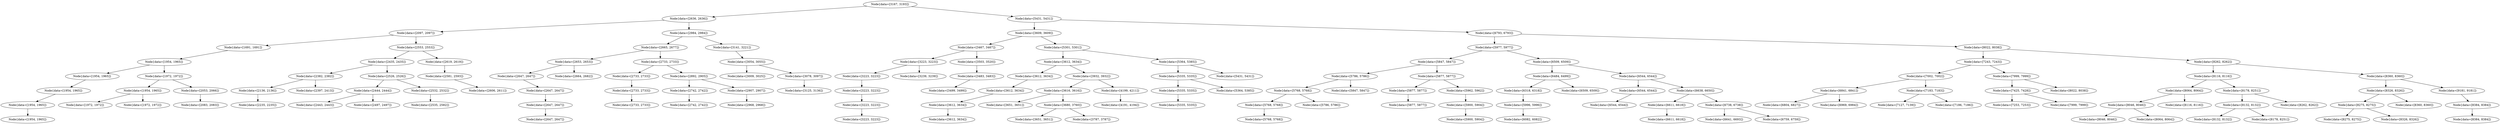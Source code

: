 digraph G{
1827059752 [label="Node{data=[3167, 3193]}"]
1827059752 -> 494677575
494677575 [label="Node{data=[2636, 2636]}"]
494677575 -> 1353368647
1353368647 [label="Node{data=[2097, 2097]}"]
1353368647 -> 1858236478
1858236478 [label="Node{data=[1691, 1691]}"]
1858236478 -> 926720566
926720566 [label="Node{data=[1954, 1965]}"]
926720566 -> 1263447168
1263447168 [label="Node{data=[1954, 1965]}"]
1263447168 -> 1304478034
1304478034 [label="Node{data=[1954, 1965]}"]
1304478034 -> 821959508
821959508 [label="Node{data=[1954, 1965]}"]
821959508 -> 1652634223
1652634223 [label="Node{data=[1954, 1965]}"]
926720566 -> 1544923155
1544923155 [label="Node{data=[1972, 1972]}"]
1544923155 -> 387201170
387201170 [label="Node{data=[1954, 1965]}"]
387201170 -> 1467004319
1467004319 [label="Node{data=[1972, 1972]}"]
387201170 -> 1015674708
1015674708 [label="Node{data=[1972, 1972]}"]
1544923155 -> 1294833126
1294833126 [label="Node{data=[2053, 2066]}"]
1294833126 -> 2076963961
2076963961 [label="Node{data=[2083, 2083]}"]
1353368647 -> 692419282
692419282 [label="Node{data=[2553, 2553]}"]
692419282 -> 1510280185
1510280185 [label="Node{data=[2435, 2435]}"]
1510280185 -> 2066102266
2066102266 [label="Node{data=[2382, 2382]}"]
2066102266 -> 1609198811
1609198811 [label="Node{data=[2136, 2136]}"]
1609198811 -> 1576734238
1576734238 [label="Node{data=[2235, 2235]}"]
2066102266 -> 794008731
794008731 [label="Node{data=[2397, 2413]}"]
1510280185 -> 1702950764
1702950764 [label="Node{data=[2526, 2526]}"]
1702950764 -> 1770050483
1770050483 [label="Node{data=[2444, 2444]}"]
1770050483 -> 1821289315
1821289315 [label="Node{data=[2443, 2443]}"]
1770050483 -> 1594508589
1594508589 [label="Node{data=[2497, 2497]}"]
1702950764 -> 1037300279
1037300279 [label="Node{data=[2532, 2532]}"]
1037300279 -> 1386324853
1386324853 [label="Node{data=[2535, 2582]}"]
692419282 -> 1273876465
1273876465 [label="Node{data=[2619, 2619]}"]
1273876465 -> 1178851468
1178851468 [label="Node{data=[2581, 2593]}"]
1178851468 -> 1688459321
1688459321 [label="Node{data=[2606, 2611]}"]
494677575 -> 994473427
994473427 [label="Node{data=[2984, 2984]}"]
994473427 -> 510768909
510768909 [label="Node{data=[2665, 2677]}"]
510768909 -> 1185844215
1185844215 [label="Node{data=[2653, 2653]}"]
1185844215 -> 1010233611
1010233611 [label="Node{data=[2647, 2647]}"]
1010233611 -> 878109619
878109619 [label="Node{data=[2647, 2647]}"]
878109619 -> 655160299
655160299 [label="Node{data=[2647, 2647]}"]
655160299 -> 365897166
365897166 [label="Node{data=[2647, 2647]}"]
1185844215 -> 511320277
511320277 [label="Node{data=[2664, 2682]}"]
510768909 -> 498205650
498205650 [label="Node{data=[2733, 2733]}"]
498205650 -> 1575041060
1575041060 [label="Node{data=[2733, 2733]}"]
1575041060 -> 837588739
837588739 [label="Node{data=[2733, 2733]}"]
837588739 -> 2128569699
2128569699 [label="Node{data=[2733, 2733]}"]
498205650 -> 1946047993
1946047993 [label="Node{data=[2892, 2905]}"]
1946047993 -> 654996410
654996410 [label="Node{data=[2742, 2742]}"]
654996410 -> 1913367767
1913367767 [label="Node{data=[2742, 2742]}"]
1946047993 -> 2004495240
2004495240 [label="Node{data=[2907, 2907]}"]
2004495240 -> 1982527747
1982527747 [label="Node{data=[2968, 2968]}"]
994473427 -> 46781407
46781407 [label="Node{data=[3141, 3221]}"]
46781407 -> 764131909
764131909 [label="Node{data=[3054, 3055]}"]
764131909 -> 193716759
193716759 [label="Node{data=[3009, 3025]}"]
764131909 -> 717811844
717811844 [label="Node{data=[3078, 3097]}"]
717811844 -> 1716750633
1716750633 [label="Node{data=[3125, 3136]}"]
1827059752 -> 385506868
385506868 [label="Node{data=[5431, 5431]}"]
385506868 -> 1119198630
1119198630 [label="Node{data=[3609, 3609]}"]
1119198630 -> 798235044
798235044 [label="Node{data=[3467, 3467]}"]
798235044 -> 1442109374
1442109374 [label="Node{data=[3223, 3223]}"]
1442109374 -> 289093834
289093834 [label="Node{data=[3223, 3223]}"]
289093834 -> 2131611622
2131611622 [label="Node{data=[3223, 3223]}"]
2131611622 -> 1885053082
1885053082 [label="Node{data=[3223, 3223]}"]
1885053082 -> 56737800
56737800 [label="Node{data=[3223, 3223]}"]
1442109374 -> 1263818182
1263818182 [label="Node{data=[3239, 3239]}"]
798235044 -> 1513603509
1513603509 [label="Node{data=[3503, 3520]}"]
1513603509 -> 2009462041
2009462041 [label="Node{data=[3483, 3483]}"]
2009462041 -> 2057902697
2057902697 [label="Node{data=[3499, 3499]}"]
1119198630 -> 322603679
322603679 [label="Node{data=[5301, 5301]}"]
322603679 -> 2003098404
2003098404 [label="Node{data=[3612, 3634]}"]
2003098404 -> 793871852
793871852 [label="Node{data=[3612, 3634]}"]
793871852 -> 488220733
488220733 [label="Node{data=[3612, 3634]}"]
488220733 -> 1521530739
1521530739 [label="Node{data=[3612, 3634]}"]
1521530739 -> 190638842
190638842 [label="Node{data=[3612, 3634]}"]
2003098404 -> 679567512
679567512 [label="Node{data=[3932, 3932]}"]
679567512 -> 2013887989
2013887989 [label="Node{data=[3616, 3616]}"]
2013887989 -> 660424360
660424360 [label="Node{data=[3651, 3651]}"]
2013887989 -> 1262117763
1262117763 [label="Node{data=[3680, 3760]}"]
1262117763 -> 1755078620
1755078620 [label="Node{data=[3651, 3651]}"]
1262117763 -> 1539928559
1539928559 [label="Node{data=[3787, 3787]}"]
679567512 -> 384570424
384570424 [label="Node{data=[4199, 4211]}"]
384570424 -> 248662813
248662813 [label="Node{data=[4191, 4194]}"]
322603679 -> 79337380
79337380 [label="Node{data=[5364, 5385]}"]
79337380 -> 351066325
351066325 [label="Node{data=[5335, 5335]}"]
351066325 -> 1658274724
1658274724 [label="Node{data=[5335, 5335]}"]
1658274724 -> 2126603840
2126603840 [label="Node{data=[5335, 5335]}"]
351066325 -> 773245323
773245323 [label="Node{data=[5364, 5385]}"]
79337380 -> 1548654316
1548654316 [label="Node{data=[5431, 5431]}"]
385506868 -> 73151650
73151650 [label="Node{data=[6793, 6793]}"]
73151650 -> 1901768975
1901768975 [label="Node{data=[5977, 5977]}"]
1901768975 -> 1771598910
1771598910 [label="Node{data=[5847, 5847]}"]
1771598910 -> 1095329303
1095329303 [label="Node{data=[5786, 5786]}"]
1095329303 -> 617980856
617980856 [label="Node{data=[5768, 5768]}"]
617980856 -> 10726628
10726628 [label="Node{data=[5768, 5768]}"]
10726628 -> 716181834
716181834 [label="Node{data=[5768, 5768]}"]
617980856 -> 541307861
541307861 [label="Node{data=[5786, 5786]}"]
1095329303 -> 696388614
696388614 [label="Node{data=[5847, 5847]}"]
1771598910 -> 878399838
878399838 [label="Node{data=[5877, 5877]}"]
878399838 -> 516635870
516635870 [label="Node{data=[5877, 5877]}"]
516635870 -> 598473161
598473161 [label="Node{data=[5877, 5877]}"]
878399838 -> 451949446
451949446 [label="Node{data=[5962, 5962]}"]
451949446 -> 1951350823
1951350823 [label="Node{data=[5900, 5904]}"]
1951350823 -> 858107836
858107836 [label="Node{data=[5900, 5904]}"]
1901768975 -> 1337752992
1337752992 [label="Node{data=[6509, 6509]}"]
1337752992 -> 1414204370
1414204370 [label="Node{data=[6484, 6499]}"]
1414204370 -> 1510684420
1510684420 [label="Node{data=[6318, 6318]}"]
1510684420 -> 1145908150
1145908150 [label="Node{data=[5996, 5996]}"]
1145908150 -> 1747980258
1747980258 [label="Node{data=[6082, 6082]}"]
1414204370 -> 1680444589
1680444589 [label="Node{data=[6509, 6509]}"]
1337752992 -> 1738089531
1738089531 [label="Node{data=[6544, 6544]}"]
1738089531 -> 1252303845
1252303845 [label="Node{data=[6544, 6544]}"]
1252303845 -> 570686028
570686028 [label="Node{data=[6544, 6544]}"]
1738089531 -> 174540357
174540357 [label="Node{data=[6638, 6650]}"]
174540357 -> 611390414
611390414 [label="Node{data=[6611, 6618]}"]
611390414 -> 1269114670
1269114670 [label="Node{data=[6611, 6618]}"]
174540357 -> 1992910220
1992910220 [label="Node{data=[6738, 6738]}"]
1992910220 -> 1177305214
1177305214 [label="Node{data=[6641, 6693]}"]
1992910220 -> 1785709590
1785709590 [label="Node{data=[6759, 6759]}"]
73151650 -> 143725090
143725090 [label="Node{data=[8022, 8038]}"]
143725090 -> 902423481
902423481 [label="Node{data=[7243, 7243]}"]
902423481 -> 297958094
297958094 [label="Node{data=[7002, 7002]}"]
297958094 -> 85541780
85541780 [label="Node{data=[6841, 6841]}"]
85541780 -> 85545239
85545239 [label="Node{data=[6804, 6827]}"]
85541780 -> 2142748198
2142748198 [label="Node{data=[6969, 6984]}"]
297958094 -> 2107752212
2107752212 [label="Node{data=[7183, 7183]}"]
2107752212 -> 854279895
854279895 [label="Node{data=[7127, 7139]}"]
2107752212 -> 2100635764
2100635764 [label="Node{data=[7186, 7186]}"]
902423481 -> 1060241274
1060241274 [label="Node{data=[7999, 7999]}"]
1060241274 -> 1335406231
1335406231 [label="Node{data=[7425, 7428]}"]
1335406231 -> 665683021
665683021 [label="Node{data=[7253, 7253]}"]
1335406231 -> 1938779716
1938779716 [label="Node{data=[7999, 7999]}"]
1060241274 -> 1131779424
1131779424 [label="Node{data=[8022, 8038]}"]
143725090 -> 1226012559
1226012559 [label="Node{data=[8262, 8262]}"]
1226012559 -> 39263500
39263500 [label="Node{data=[8116, 8116]}"]
39263500 -> 170049100
170049100 [label="Node{data=[8064, 8064]}"]
170049100 -> 1704195325
1704195325 [label="Node{data=[8046, 8046]}"]
1704195325 -> 938367183
938367183 [label="Node{data=[8046, 8046]}"]
1704195325 -> 225152067
225152067 [label="Node{data=[8064, 8064]}"]
170049100 -> 312775548
312775548 [label="Node{data=[8116, 8116]}"]
39263500 -> 1751820745
1751820745 [label="Node{data=[8178, 8251]}"]
1751820745 -> 763866155
763866155 [label="Node{data=[8132, 8132]}"]
763866155 -> 2086609996
2086609996 [label="Node{data=[8132, 8132]}"]
763866155 -> 1255565256
1255565256 [label="Node{data=[8178, 8251]}"]
1751820745 -> 2010102714
2010102714 [label="Node{data=[8262, 8262]}"]
1226012559 -> 1740224412
1740224412 [label="Node{data=[8360, 8360]}"]
1740224412 -> 1648460387
1648460387 [label="Node{data=[8326, 8326]}"]
1648460387 -> 466637252
466637252 [label="Node{data=[8275, 8275]}"]
466637252 -> 289946479
289946479 [label="Node{data=[8275, 8275]}"]
466637252 -> 1005022093
1005022093 [label="Node{data=[8326, 8326]}"]
1648460387 -> 1432073224
1432073224 [label="Node{data=[8360, 8360]}"]
1740224412 -> 1276940566
1276940566 [label="Node{data=[9181, 9181]}"]
1276940566 -> 484395193
484395193 [label="Node{data=[8384, 8384]}"]
484395193 -> 484766636
484766636 [label="Node{data=[8384, 8384]}"]
}